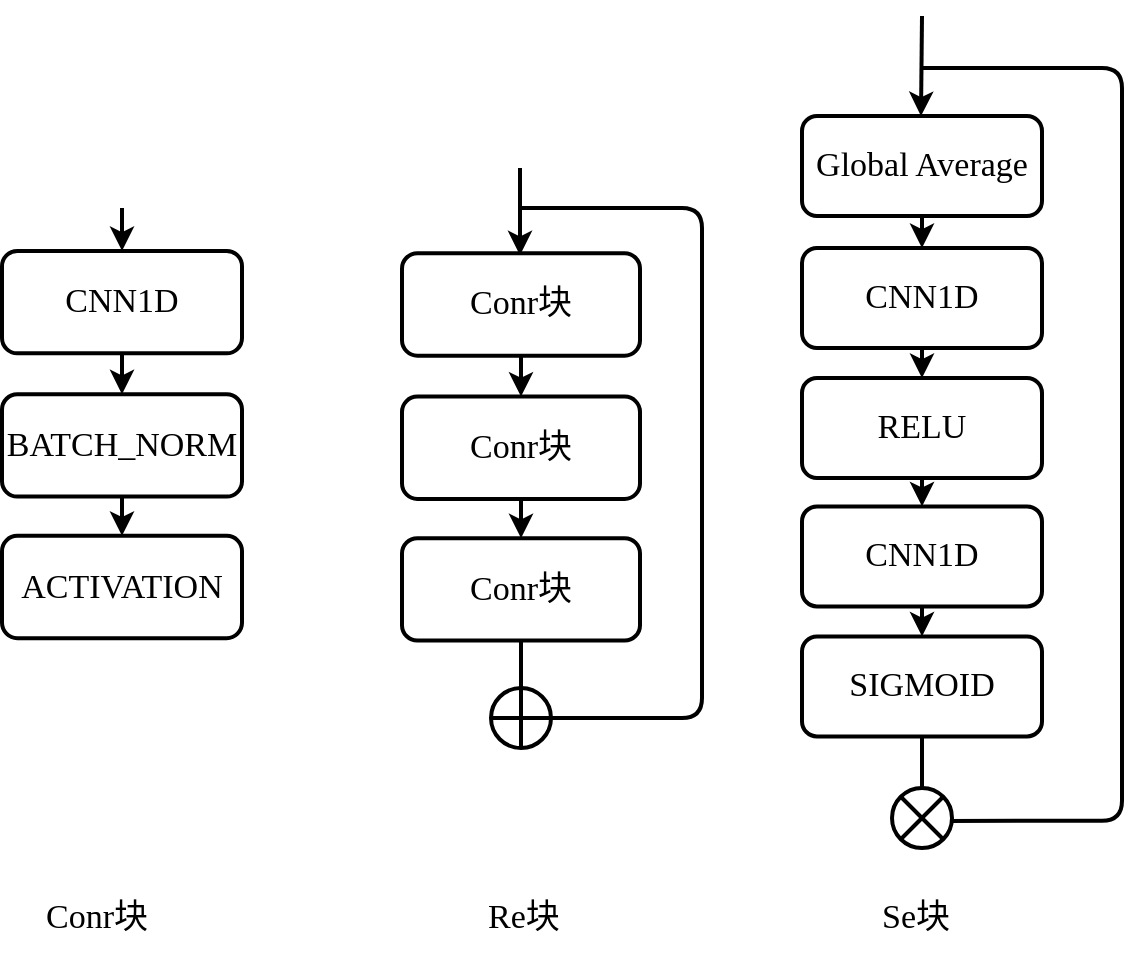 <mxfile scale="10" border="0">
    <diagram id="RkUYSlFUMsv63eNPxLgs" name="第 1 页">
        <mxGraphModel dx="1050" dy="613" grid="1" gridSize="10" guides="1" tooltips="1" connect="1" arrows="0" fold="1" page="1" pageScale="1" pageWidth="827" pageHeight="1169" math="0" shadow="0">
            <root>
                <mxCell id="0"/>
                <mxCell id="1" parent="0"/>
                <mxCell id="25" value="" style="group;fontFamily=Times New Roman;fontSize=17;strokeWidth=2;" parent="1" vertex="1" connectable="0">
                    <mxGeometry x="118" y="250" width="120" height="290" as="geometry"/>
                </mxCell>
                <mxCell id="2" value="CNN1D" style="rounded=1;whiteSpace=wrap;html=1;fontFamily=Times New Roman;fontSize=17;strokeWidth=2;" parent="25" vertex="1">
                    <mxGeometry y="-8.523" width="120" height="51.176" as="geometry"/>
                </mxCell>
                <mxCell id="3" value="BATCH_NORM" style="whiteSpace=wrap;html=1;rounded=1;fontFamily=Times New Roman;fontSize=17;strokeWidth=2;" parent="25" vertex="1">
                    <mxGeometry y="63.124" width="120" height="51.176" as="geometry"/>
                </mxCell>
                <mxCell id="4" value="" style="edgeStyle=none;html=1;rounded=1;fontFamily=Times New Roman;fontSize=17;strokeWidth=2;" parent="25" source="2" target="3" edge="1">
                    <mxGeometry relative="1" as="geometry"/>
                </mxCell>
                <mxCell id="5" value="ACTIVATION" style="whiteSpace=wrap;html=1;rounded=1;fontFamily=Times New Roman;fontSize=17;strokeWidth=2;" parent="25" vertex="1">
                    <mxGeometry y="133.918" width="120" height="51.176" as="geometry"/>
                </mxCell>
                <mxCell id="6" value="" style="edgeStyle=none;html=1;rounded=1;fontFamily=Times New Roman;fontSize=17;strokeWidth=2;" parent="25" source="3" target="5" edge="1">
                    <mxGeometry relative="1" as="geometry"/>
                </mxCell>
                <mxCell id="26" value="" style="group;fontFamily=Times New Roman;fontSize=17;strokeWidth=2;" parent="1" vertex="1" connectable="0">
                    <mxGeometry x="318" y="200" width="119" height="290" as="geometry"/>
                </mxCell>
                <mxCell id="8" value="&lt;span style=&quot;font-size: 17px; text-align: left;&quot;&gt;Conr块&lt;/span&gt;" style="rounded=1;whiteSpace=wrap;html=1;fontFamily=Times New Roman;fontSize=17;strokeWidth=2;" parent="26" vertex="1">
                    <mxGeometry y="42.647" width="119" height="51.176" as="geometry"/>
                </mxCell>
                <mxCell id="10" value="&lt;span style=&quot;font-size: 17px; text-align: left;&quot;&gt;Conr块&lt;/span&gt;" style="whiteSpace=wrap;html=1;rounded=1;fontFamily=Times New Roman;fontSize=17;strokeWidth=2;" parent="26" vertex="1">
                    <mxGeometry y="114.294" width="119" height="51.176" as="geometry"/>
                </mxCell>
                <mxCell id="7" value="" style="edgeStyle=none;html=1;rounded=1;fontFamily=Times New Roman;fontSize=17;strokeWidth=2;" parent="26" source="8" target="10" edge="1">
                    <mxGeometry relative="1" as="geometry"/>
                </mxCell>
                <mxCell id="11" value="&lt;span style=&quot;font-size: 17px; text-align: left;&quot;&gt;Conr块&lt;/span&gt;" style="whiteSpace=wrap;html=1;rounded=1;fontFamily=Times New Roman;fontSize=17;strokeWidth=2;" parent="26" vertex="1">
                    <mxGeometry y="185.088" width="119" height="51.176" as="geometry"/>
                </mxCell>
                <mxCell id="9" value="" style="edgeStyle=none;html=1;rounded=1;fontFamily=Times New Roman;fontSize=17;strokeWidth=2;" parent="26" source="10" target="11" edge="1">
                    <mxGeometry relative="1" as="geometry"/>
                </mxCell>
                <mxCell id="45" value="" style="shape=orEllipse;perimeter=ellipsePerimeter;whiteSpace=wrap;html=1;backgroundOutline=1;fontFamily=Times New Roman;fontSize=17;strokeWidth=2;" parent="26" vertex="1">
                    <mxGeometry x="44.5" y="260" width="30" height="30" as="geometry"/>
                </mxCell>
                <mxCell id="42" style="edgeStyle=none;html=1;exitX=0.5;exitY=1;exitDx=0;exitDy=0;endArrow=none;endFill=0;entryX=0.5;entryY=0;entryDx=0;entryDy=0;fontFamily=Times New Roman;fontSize=17;strokeWidth=2;" parent="26" source="11" target="45" edge="1">
                    <mxGeometry relative="1" as="geometry">
                        <mxPoint x="60" y="260" as="targetPoint"/>
                    </mxGeometry>
                </mxCell>
                <mxCell id="28" value="Conr块" style="text;strokeColor=none;fillColor=none;align=left;verticalAlign=top;spacingLeft=4;spacingRight=4;overflow=hidden;rotatable=0;points=[[0,0.5],[1,0.5]];portConstraint=eastwest;rounded=1;fontFamily=Times New Roman;fontSize=17;strokeWidth=2;" parent="1" vertex="1">
                    <mxGeometry x="134" y="557" width="96" height="35" as="geometry"/>
                </mxCell>
                <mxCell id="29" value="Re块" style="text;strokeColor=none;fillColor=none;align=left;verticalAlign=top;spacingLeft=4;spacingRight=4;overflow=hidden;rotatable=0;points=[[0,0.5],[1,0.5]];portConstraint=eastwest;rounded=1;fontFamily=Times New Roman;fontSize=17;strokeWidth=2;" parent="1" vertex="1">
                    <mxGeometry x="355" y="557" width="86" height="35" as="geometry"/>
                </mxCell>
                <mxCell id="30" value="Se块" style="text;strokeColor=none;fillColor=none;align=left;verticalAlign=top;spacingLeft=4;spacingRight=4;overflow=hidden;rotatable=0;points=[[0,0.5],[1,0.5]];portConstraint=eastwest;rounded=1;fontFamily=Times New Roman;fontSize=17;strokeWidth=2;" parent="1" vertex="1">
                    <mxGeometry x="552" y="557" width="90" height="35" as="geometry"/>
                </mxCell>
                <mxCell id="35" style="edgeStyle=none;html=1;exitX=0.5;exitY=1;exitDx=0;exitDy=0;entryX=0.5;entryY=0;entryDx=0;entryDy=0;fontFamily=Times New Roman;fontSize=17;strokeWidth=2;" parent="1" target="2" edge="1">
                    <mxGeometry relative="1" as="geometry">
                        <mxPoint x="178" y="220.004" as="sourcePoint"/>
                    </mxGeometry>
                </mxCell>
                <mxCell id="36" style="edgeStyle=none;html=1;entryX=0.5;entryY=0;entryDx=0;entryDy=0;fontFamily=Times New Roman;fontSize=17;strokeWidth=2;" parent="1" edge="1">
                    <mxGeometry relative="1" as="geometry">
                        <mxPoint x="377" y="200" as="sourcePoint"/>
                        <mxPoint x="377" y="243.647" as="targetPoint"/>
                    </mxGeometry>
                </mxCell>
                <mxCell id="20" style="edgeStyle=orthogonalEdgeStyle;html=1;exitX=0.5;exitY=0;exitDx=0;exitDy=0;startArrow=none;rounded=1;entryX=0.5;entryY=0;entryDx=0;entryDy=0;fontFamily=Times New Roman;fontSize=17;strokeWidth=2;" parent="1" edge="1">
                    <mxGeometry relative="1" as="geometry">
                        <mxPoint x="578" y="517.895" as="targetPoint"/>
                        <mxPoint x="578" y="517.895" as="sourcePoint"/>
                    </mxGeometry>
                </mxCell>
                <mxCell id="19" style="edgeStyle=orthogonalEdgeStyle;html=1;entryX=1;entryY=0.5;entryDx=0;entryDy=0;rounded=1;anchorPointDirection=1;startFill=1;endFill=0;strokeColor=default;endArrow=none;fontFamily=Times New Roman;fontSize=17;strokeWidth=2;" parent="1" edge="1">
                    <mxGeometry relative="1" as="geometry">
                        <mxPoint x="590.5" y="526.444" as="targetPoint"/>
                        <Array as="points">
                            <mxPoint x="678" y="150"/>
                            <mxPoint x="678" y="526"/>
                        </Array>
                        <mxPoint x="578" y="150" as="sourcePoint"/>
                    </mxGeometry>
                </mxCell>
                <mxCell id="22" value="" style="edgeStyle=orthogonalEdgeStyle;html=1;exitX=0.5;exitY=1;exitDx=0;exitDy=0;endArrow=none;rounded=1;entryX=0.5;entryY=0;entryDx=0;entryDy=0;fontFamily=Times New Roman;fontSize=17;strokeWidth=2;" parent="1" source="17" edge="1">
                    <mxGeometry relative="1" as="geometry">
                        <mxPoint x="578" y="513.944" as="targetPoint"/>
                        <mxPoint x="578" y="526.316" as="sourcePoint"/>
                    </mxGeometry>
                </mxCell>
                <mxCell id="32" value="" style="group;fontFamily=Times New Roman;fontSize=17;strokeWidth=2;" parent="1" vertex="1" connectable="0">
                    <mxGeometry x="518" y="240" width="120" height="244.211" as="geometry"/>
                </mxCell>
                <mxCell id="13" value="CNN1D" style="rounded=1;whiteSpace=wrap;html=1;fontFamily=Times New Roman;fontSize=17;strokeWidth=2;" parent="32" vertex="1">
                    <mxGeometry width="120" height="50.009" as="geometry"/>
                </mxCell>
                <mxCell id="15" value="RELU" style="whiteSpace=wrap;html=1;rounded=1;fontFamily=Times New Roman;fontSize=17;strokeWidth=2;" parent="32" vertex="1">
                    <mxGeometry y="65.012" width="120" height="50.009" as="geometry"/>
                </mxCell>
                <mxCell id="12" value="" style="edgeStyle=none;html=1;rounded=1;fontFamily=Times New Roman;fontSize=17;strokeWidth=2;" parent="32" source="13" target="15" edge="1">
                    <mxGeometry relative="1" as="geometry"/>
                </mxCell>
                <mxCell id="16" value="CNN1D" style="whiteSpace=wrap;html=1;rounded=1;fontFamily=Times New Roman;fontSize=17;strokeWidth=2;" parent="32" vertex="1">
                    <mxGeometry y="129.19" width="120" height="50.009" as="geometry"/>
                </mxCell>
                <mxCell id="14" value="" style="edgeStyle=none;html=1;rounded=1;fontFamily=Times New Roman;fontSize=17;strokeWidth=2;" parent="32" source="15" target="16" edge="1">
                    <mxGeometry relative="1" as="geometry"/>
                </mxCell>
                <mxCell id="17" value="SIGMOID" style="whiteSpace=wrap;html=1;rounded=1;fontFamily=Times New Roman;fontSize=17;strokeWidth=2;" parent="32" vertex="1">
                    <mxGeometry y="194.202" width="120" height="50.009" as="geometry"/>
                </mxCell>
                <mxCell id="18" value="" style="edgeStyle=none;html=1;rounded=1;fontFamily=Times New Roman;fontSize=17;strokeWidth=2;" parent="32" source="16" target="17" edge="1">
                    <mxGeometry relative="1" as="geometry"/>
                </mxCell>
                <mxCell id="40" style="edgeStyle=none;html=1;exitX=0.5;exitY=1;exitDx=0;exitDy=0;entryX=0.5;entryY=0;entryDx=0;entryDy=0;fontFamily=Times New Roman;fontSize=17;strokeWidth=2;" parent="1" source="39" target="13" edge="1">
                    <mxGeometry relative="1" as="geometry"/>
                </mxCell>
                <mxCell id="39" value="Global Average" style="rounded=1;whiteSpace=wrap;html=1;fontFamily=Times New Roman;fontSize=17;strokeWidth=2;" parent="1" vertex="1">
                    <mxGeometry x="518" y="174" width="120" height="50.009" as="geometry"/>
                </mxCell>
                <mxCell id="41" style="edgeStyle=none;html=1;entryX=0.5;entryY=0;entryDx=0;entryDy=0;fontFamily=Times New Roman;fontSize=17;strokeWidth=2;" parent="1" edge="1">
                    <mxGeometry relative="1" as="geometry">
                        <mxPoint x="578" y="124" as="sourcePoint"/>
                        <mxPoint x="577.5" y="174" as="targetPoint"/>
                        <Array as="points"/>
                    </mxGeometry>
                </mxCell>
                <mxCell id="43" style="edgeStyle=orthogonalEdgeStyle;html=1;endArrow=none;endFill=0;entryX=1;entryY=0.5;entryDx=0;entryDy=0;fontFamily=Times New Roman;fontSize=17;strokeWidth=2;" parent="1" target="45" edge="1">
                    <mxGeometry relative="1" as="geometry">
                        <mxPoint x="377.621" y="490" as="targetPoint"/>
                        <mxPoint x="378" y="220" as="sourcePoint"/>
                        <Array as="points">
                            <mxPoint x="468" y="220"/>
                            <mxPoint x="468" y="475"/>
                        </Array>
                    </mxGeometry>
                </mxCell>
                <mxCell id="44" value="" style="shape=orEllipse;perimeter=ellipsePerimeter;whiteSpace=wrap;html=1;backgroundOutline=1;direction=south;rotation=45;fontFamily=Times New Roman;fontSize=17;strokeWidth=2;" parent="1" vertex="1">
                    <mxGeometry x="563" y="510" width="30" height="30" as="geometry"/>
                </mxCell>
            </root>
        </mxGraphModel>
    </diagram>
</mxfile>